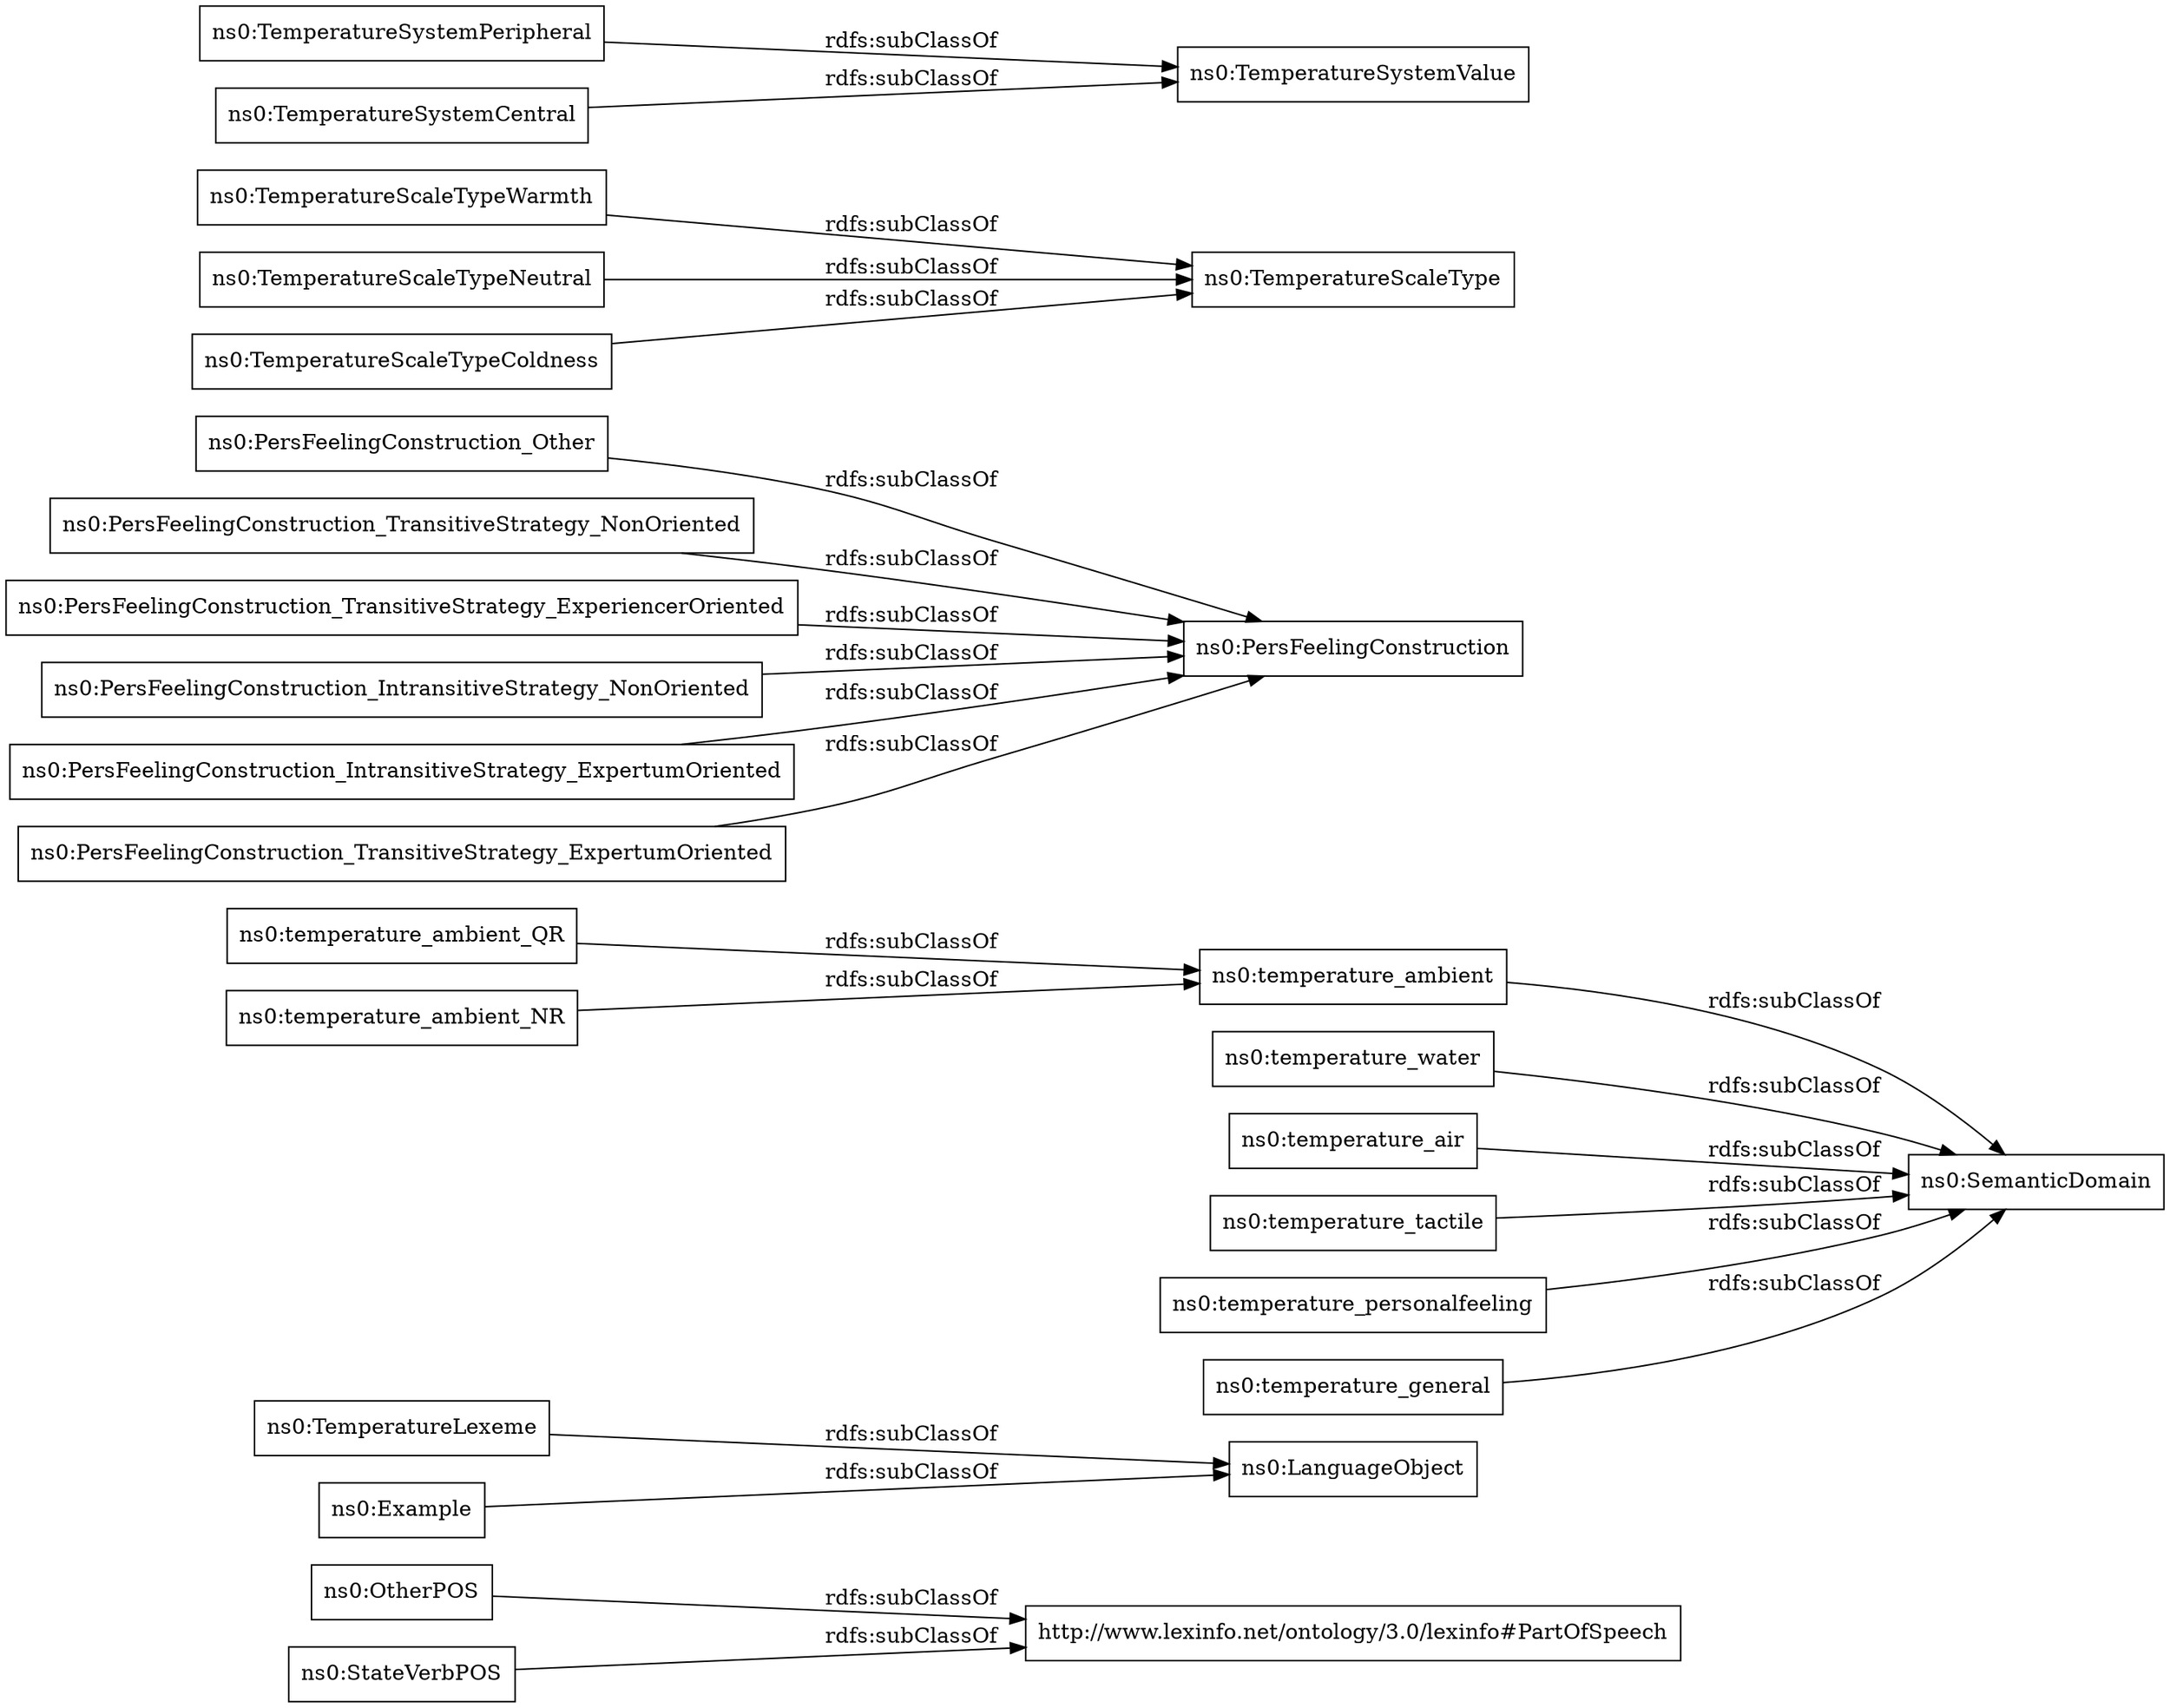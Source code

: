 digraph ar2dtool_diagram { 
rankdir=LR;
size="1000"
node [shape = rectangle, color="black"]; "ns0:OtherPOS" "ns0:LanguageObject" "ns0:temperature_ambient_QR" "ns0:TemperatureLexeme" "ns0:PersFeelingConstruction_Other" "ns0:temperature_water" "ns0:temperature_air" "ns0:TemperatureScaleTypeWarmth" "ns0:temperature_tactile" "ns0:temperature_ambient_NR" "ns0:PersFeelingConstruction_TransitiveStrategy_NonOriented" "ns0:PersFeelingConstruction" "ns0:TemperatureSystemValue" "ns0:TemperatureSystemPeripheral" "ns0:TemperatureScaleTypeNeutral" "ns0:PersFeelingConstruction_TransitiveStrategy_ExperiencerOriented" "ns0:temperature_personalfeeling" "ns0:TemperatureSystemCentral" "ns0:TemperatureScaleTypeColdness" "ns0:StateVerbPOS" "ns0:TemperatureScaleType" "ns0:PersFeelingConstruction_IntransitiveStrategy_NonOriented" "ns0:SemanticDomain" "ns0:temperature_ambient" "ns0:temperature_general" "ns0:PersFeelingConstruction_IntransitiveStrategy_ExpertumOriented" "ns0:Example" "ns0:PersFeelingConstruction_TransitiveStrategy_ExpertumOriented" ; /*classes style*/
	"ns0:TemperatureScaleTypeColdness" -> "ns0:TemperatureScaleType" [ label = "rdfs:subClassOf" ];
	"ns0:PersFeelingConstruction_Other" -> "ns0:PersFeelingConstruction" [ label = "rdfs:subClassOf" ];
	"ns0:temperature_ambient_QR" -> "ns0:temperature_ambient" [ label = "rdfs:subClassOf" ];
	"ns0:PersFeelingConstruction_TransitiveStrategy_ExperiencerOriented" -> "ns0:PersFeelingConstruction" [ label = "rdfs:subClassOf" ];
	"ns0:PersFeelingConstruction_TransitiveStrategy_ExpertumOriented" -> "ns0:PersFeelingConstruction" [ label = "rdfs:subClassOf" ];
	"ns0:temperature_tactile" -> "ns0:SemanticDomain" [ label = "rdfs:subClassOf" ];
	"ns0:Example" -> "ns0:LanguageObject" [ label = "rdfs:subClassOf" ];
	"ns0:TemperatureSystemPeripheral" -> "ns0:TemperatureSystemValue" [ label = "rdfs:subClassOf" ];
	"ns0:temperature_water" -> "ns0:SemanticDomain" [ label = "rdfs:subClassOf" ];
	"ns0:temperature_ambient_NR" -> "ns0:temperature_ambient" [ label = "rdfs:subClassOf" ];
	"ns0:TemperatureSystemCentral" -> "ns0:TemperatureSystemValue" [ label = "rdfs:subClassOf" ];
	"ns0:temperature_air" -> "ns0:SemanticDomain" [ label = "rdfs:subClassOf" ];
	"ns0:TemperatureLexeme" -> "ns0:LanguageObject" [ label = "rdfs:subClassOf" ];
	"ns0:PersFeelingConstruction_IntransitiveStrategy_NonOriented" -> "ns0:PersFeelingConstruction" [ label = "rdfs:subClassOf" ];
	"ns0:temperature_ambient" -> "ns0:SemanticDomain" [ label = "rdfs:subClassOf" ];
	"ns0:TemperatureScaleTypeNeutral" -> "ns0:TemperatureScaleType" [ label = "rdfs:subClassOf" ];
	"ns0:TemperatureScaleTypeWarmth" -> "ns0:TemperatureScaleType" [ label = "rdfs:subClassOf" ];
	"ns0:OtherPOS" -> "http://www.lexinfo.net/ontology/3.0/lexinfo#PartOfSpeech" [ label = "rdfs:subClassOf" ];
	"ns0:StateVerbPOS" -> "http://www.lexinfo.net/ontology/3.0/lexinfo#PartOfSpeech" [ label = "rdfs:subClassOf" ];
	"ns0:temperature_personalfeeling" -> "ns0:SemanticDomain" [ label = "rdfs:subClassOf" ];
	"ns0:PersFeelingConstruction_TransitiveStrategy_NonOriented" -> "ns0:PersFeelingConstruction" [ label = "rdfs:subClassOf" ];
	"ns0:temperature_general" -> "ns0:SemanticDomain" [ label = "rdfs:subClassOf" ];
	"ns0:PersFeelingConstruction_IntransitiveStrategy_ExpertumOriented" -> "ns0:PersFeelingConstruction" [ label = "rdfs:subClassOf" ];

}
